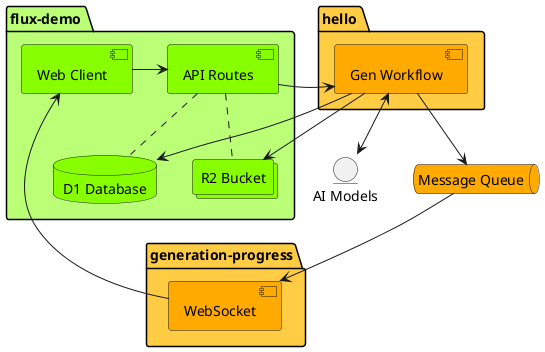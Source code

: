 @startuml arch-bg-gen
entity "AI Models" as ai
package "flux-demo " #bf7 {
  [Web Client] as ui #8f0
  [API Routes] as api #8f0
  database "D1 Database" as d1 #8f0
  collections "R2 Bucket" as r2 #8f0
}

package "hello " #fc4 {
  component "Gen Workflow" as wf #fa0
}
queue "Message Queue" as q #fa0
package "generation-progress" as do #fc4 {
  [WebSocket] as ws #fa0
}

api --> wf
wf <--> ai
wf --> q
q --> ws
wf --> d1
wf --> r2
ui -> api
ui <- ws
api .. d1
api .. r2
@enduml